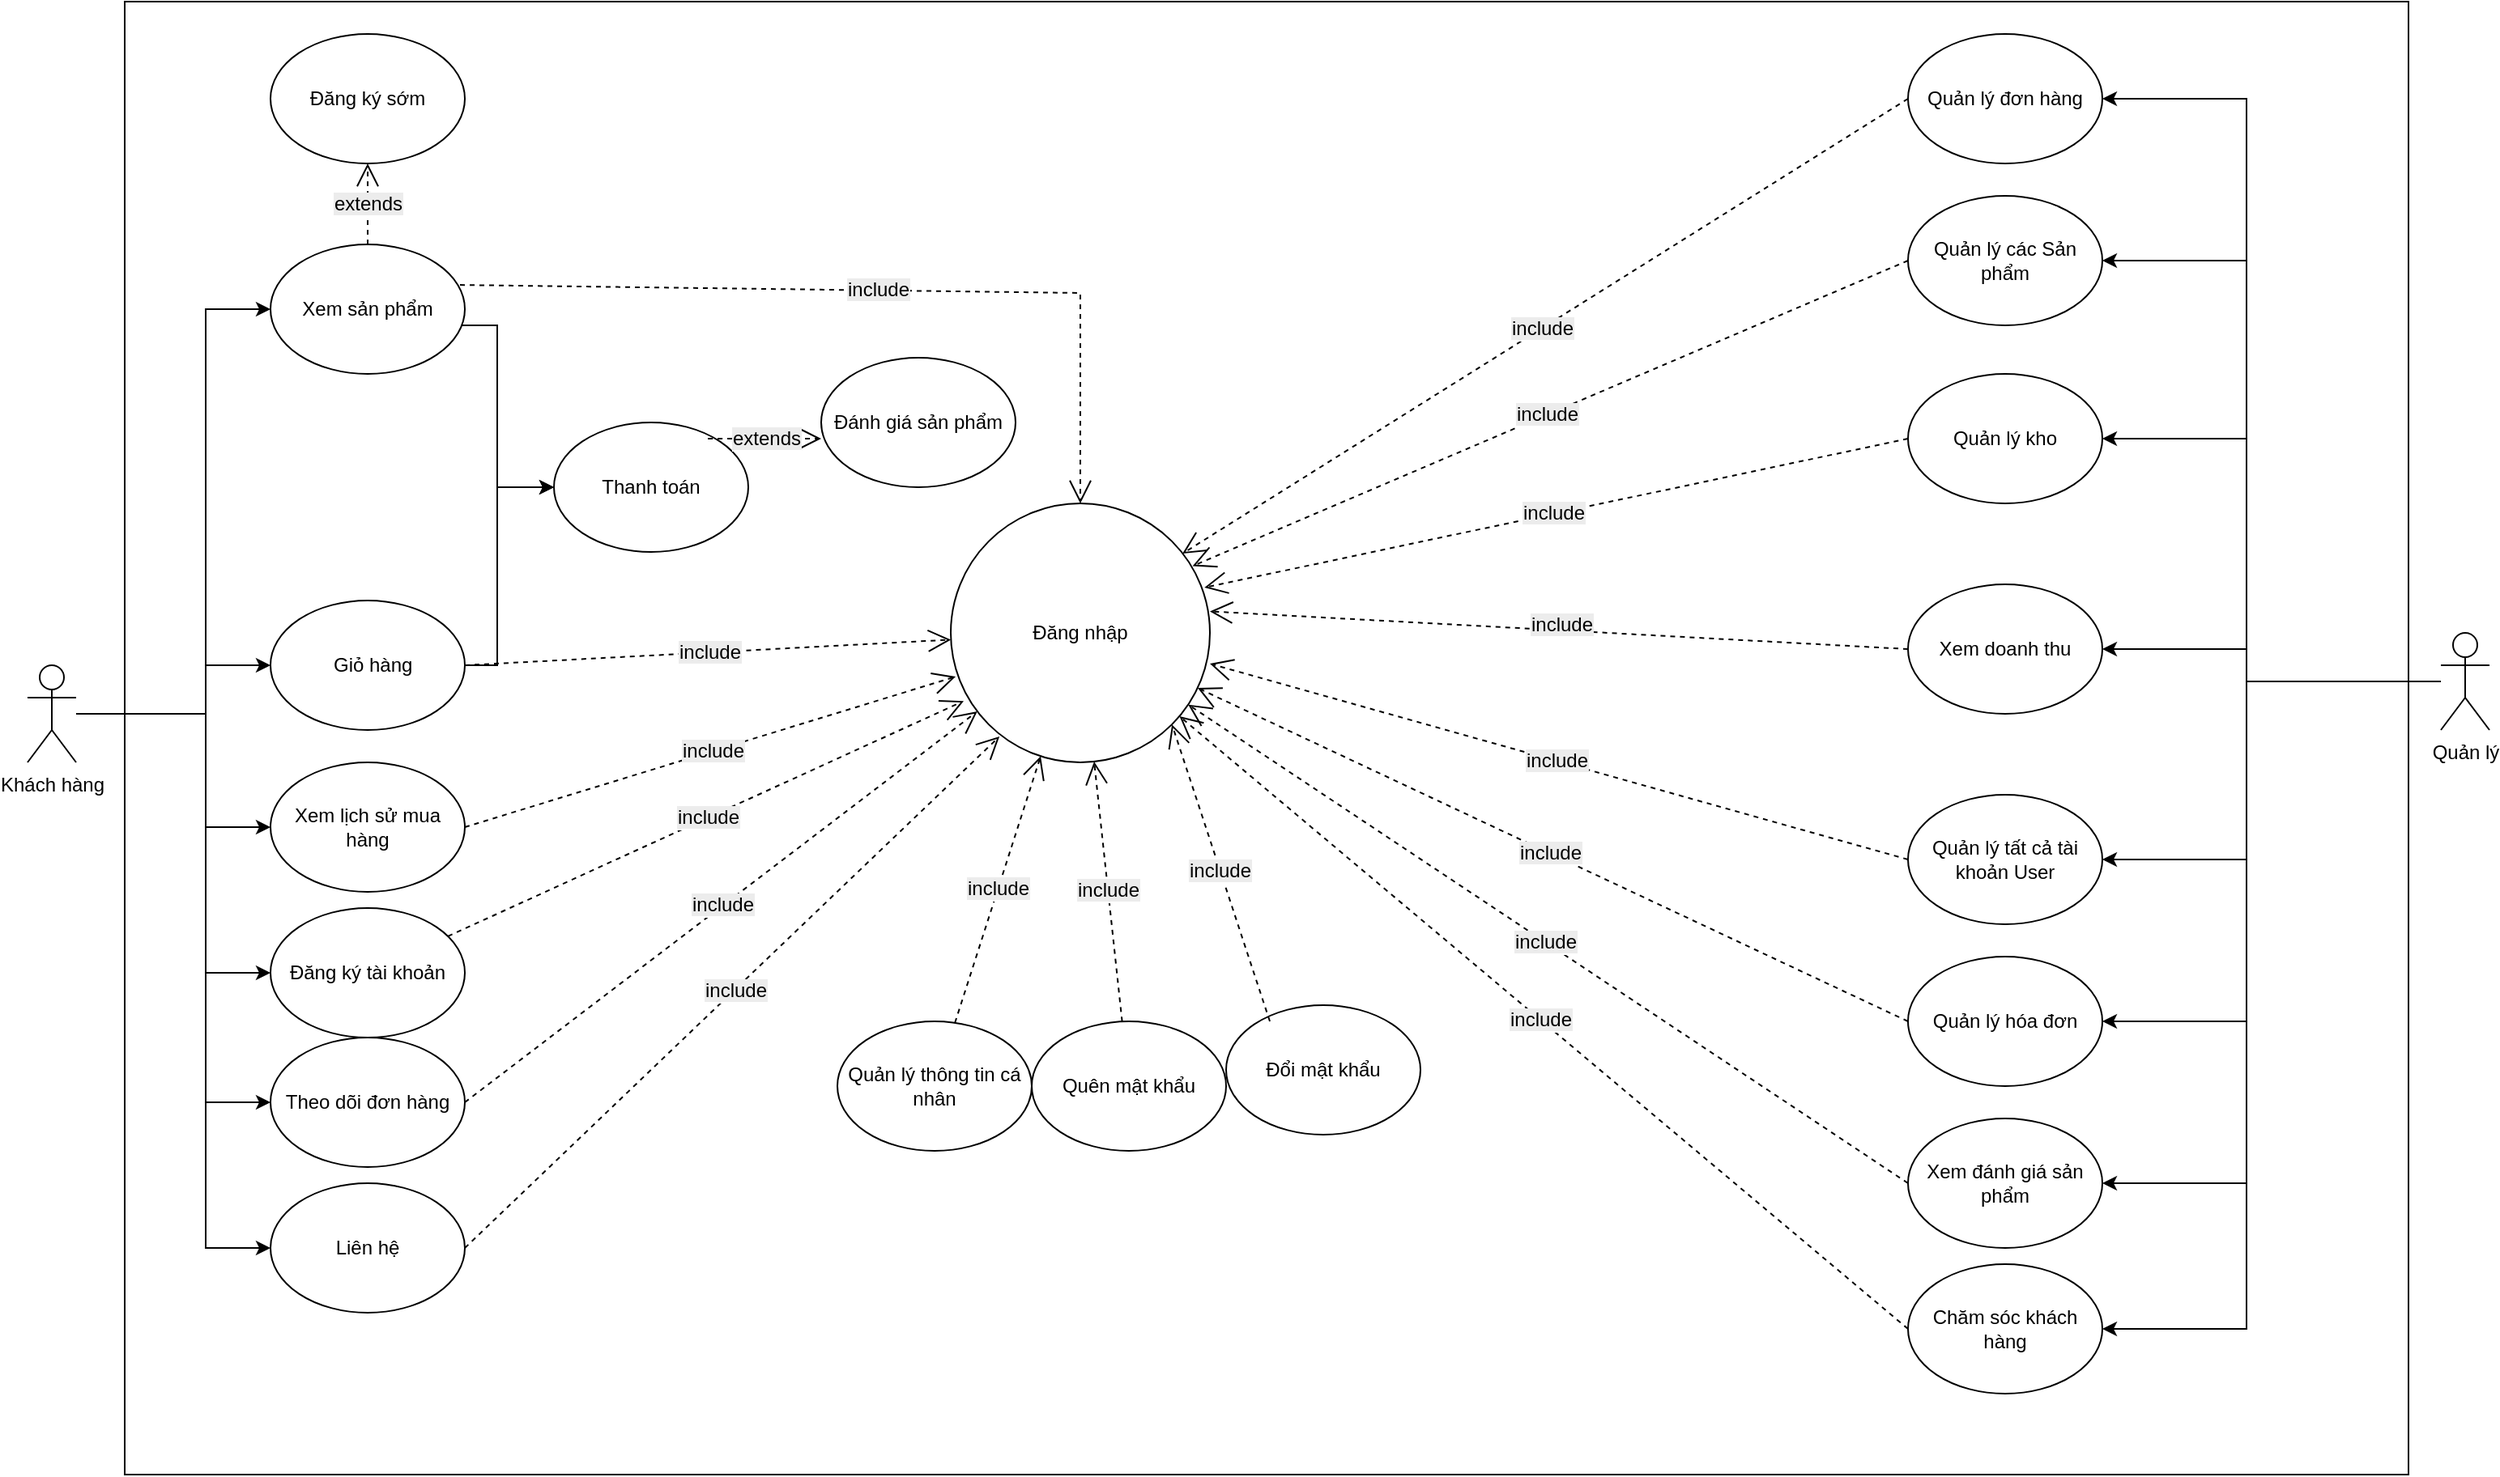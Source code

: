 <mxfile version="27.0.9">
  <diagram name="Trang-1" id="n4mxmj_Tai5NK8vaCUz4">
    <mxGraphModel dx="1665" dy="1043" grid="1" gridSize="10" guides="1" tooltips="1" connect="1" arrows="1" fold="1" page="1" pageScale="1" pageWidth="850" pageHeight="1100" math="0" shadow="0">
      <root>
        <mxCell id="0" />
        <mxCell id="1" parent="0" />
        <mxCell id="BaXD-62pXS1yvLMUFDuG-8" value="" style="rounded=0;whiteSpace=wrap;html=1;" parent="1" vertex="1">
          <mxGeometry x="100" y="90" width="1410" height="910" as="geometry" />
        </mxCell>
        <mxCell id="qpy29FYlr7XTLHQaatxs-31" style="edgeStyle=orthogonalEdgeStyle;rounded=0;orthogonalLoop=1;jettySize=auto;html=1;" parent="1" source="jnAjXJH3F_CCq7e61zvw-2" target="qpy29FYlr7XTLHQaatxs-30" edge="1">
          <mxGeometry relative="1" as="geometry">
            <Array as="points">
              <mxPoint x="150" y="530" />
              <mxPoint x="150" y="600" />
            </Array>
          </mxGeometry>
        </mxCell>
        <mxCell id="qpy29FYlr7XTLHQaatxs-39" style="edgeStyle=orthogonalEdgeStyle;rounded=0;orthogonalLoop=1;jettySize=auto;html=1;entryX=0;entryY=0.5;entryDx=0;entryDy=0;" parent="1" source="jnAjXJH3F_CCq7e61zvw-2" target="qpy29FYlr7XTLHQaatxs-37" edge="1">
          <mxGeometry relative="1" as="geometry">
            <Array as="points">
              <mxPoint x="150" y="530" />
              <mxPoint x="150" y="770" />
            </Array>
          </mxGeometry>
        </mxCell>
        <mxCell id="qO_VpU6n1arh9uTbdJOD-4" style="edgeStyle=orthogonalEdgeStyle;rounded=0;orthogonalLoop=1;jettySize=auto;html=1;entryX=0;entryY=0.5;entryDx=0;entryDy=0;" parent="1" source="jnAjXJH3F_CCq7e61zvw-2" target="qO_VpU6n1arh9uTbdJOD-2" edge="1">
          <mxGeometry relative="1" as="geometry">
            <Array as="points">
              <mxPoint x="150" y="530" />
              <mxPoint x="150" y="280" />
              <mxPoint x="180" y="280" />
            </Array>
          </mxGeometry>
        </mxCell>
        <mxCell id="qO_VpU6n1arh9uTbdJOD-9" style="edgeStyle=orthogonalEdgeStyle;rounded=0;orthogonalLoop=1;jettySize=auto;html=1;entryX=0;entryY=0.5;entryDx=0;entryDy=0;" parent="1" source="jnAjXJH3F_CCq7e61zvw-2" target="jnAjXJH3F_CCq7e61zvw-22" edge="1">
          <mxGeometry relative="1" as="geometry">
            <Array as="points">
              <mxPoint x="150" y="530" />
              <mxPoint x="150" y="500" />
            </Array>
          </mxGeometry>
        </mxCell>
        <mxCell id="BaXD-62pXS1yvLMUFDuG-1" style="edgeStyle=orthogonalEdgeStyle;rounded=0;orthogonalLoop=1;jettySize=auto;html=1;" parent="1" source="jnAjXJH3F_CCq7e61zvw-2" target="qpy29FYlr7XTLHQaatxs-8" edge="1">
          <mxGeometry relative="1" as="geometry">
            <Array as="points">
              <mxPoint x="150" y="530" />
              <mxPoint x="150" y="690" />
            </Array>
          </mxGeometry>
        </mxCell>
        <mxCell id="BaXD-62pXS1yvLMUFDuG-6" style="edgeStyle=orthogonalEdgeStyle;rounded=0;orthogonalLoop=1;jettySize=auto;html=1;entryX=0;entryY=0.5;entryDx=0;entryDy=0;" parent="1" source="jnAjXJH3F_CCq7e61zvw-2" target="BaXD-62pXS1yvLMUFDuG-2" edge="1">
          <mxGeometry relative="1" as="geometry">
            <Array as="points">
              <mxPoint x="150" y="530" />
              <mxPoint x="150" y="860" />
            </Array>
          </mxGeometry>
        </mxCell>
        <mxCell id="jnAjXJH3F_CCq7e61zvw-2" value="Khách hàng&lt;div&gt;&lt;br&gt;&lt;/div&gt;" style="shape=umlActor;verticalLabelPosition=bottom;verticalAlign=top;html=1;outlineConnect=0;" parent="1" vertex="1">
          <mxGeometry x="40" y="500" width="30" height="60" as="geometry" />
        </mxCell>
        <mxCell id="qpy29FYlr7XTLHQaatxs-13" style="edgeStyle=orthogonalEdgeStyle;rounded=0;orthogonalLoop=1;jettySize=auto;html=1;entryX=1;entryY=0.5;entryDx=0;entryDy=0;" parent="1" source="jnAjXJH3F_CCq7e61zvw-3" target="qpy29FYlr7XTLHQaatxs-12" edge="1">
          <mxGeometry relative="1" as="geometry">
            <Array as="points">
              <mxPoint x="1410" y="510" />
              <mxPoint x="1410" y="620" />
            </Array>
          </mxGeometry>
        </mxCell>
        <mxCell id="qpy29FYlr7XTLHQaatxs-22" style="edgeStyle=orthogonalEdgeStyle;rounded=0;orthogonalLoop=1;jettySize=auto;html=1;entryX=1;entryY=0.5;entryDx=0;entryDy=0;" parent="1" source="jnAjXJH3F_CCq7e61zvw-3" target="qpy29FYlr7XTLHQaatxs-20" edge="1">
          <mxGeometry relative="1" as="geometry">
            <Array as="points">
              <mxPoint x="1410" y="510" />
              <mxPoint x="1410" y="250" />
            </Array>
          </mxGeometry>
        </mxCell>
        <mxCell id="Qdt4qbrYpTiPzd6UM6HN-4" style="edgeStyle=orthogonalEdgeStyle;rounded=0;orthogonalLoop=1;jettySize=auto;html=1;entryX=1;entryY=0.5;entryDx=0;entryDy=0;" parent="1" source="jnAjXJH3F_CCq7e61zvw-3" target="Qdt4qbrYpTiPzd6UM6HN-3" edge="1">
          <mxGeometry relative="1" as="geometry">
            <Array as="points">
              <mxPoint x="1410" y="510" />
              <mxPoint x="1410" y="820" />
            </Array>
          </mxGeometry>
        </mxCell>
        <mxCell id="BaXD-62pXS1yvLMUFDuG-4" style="edgeStyle=orthogonalEdgeStyle;rounded=0;orthogonalLoop=1;jettySize=auto;html=1;entryX=1;entryY=0.5;entryDx=0;entryDy=0;" parent="1" source="jnAjXJH3F_CCq7e61zvw-3" target="BaXD-62pXS1yvLMUFDuG-3" edge="1">
          <mxGeometry relative="1" as="geometry">
            <Array as="points">
              <mxPoint x="1410" y="510" />
              <mxPoint x="1410" y="910" />
            </Array>
          </mxGeometry>
        </mxCell>
        <mxCell id="cvERVVkC1yohlOKMtHlB-2" style="edgeStyle=orthogonalEdgeStyle;rounded=0;orthogonalLoop=1;jettySize=auto;html=1;entryX=1;entryY=0.5;entryDx=0;entryDy=0;" edge="1" parent="1" source="jnAjXJH3F_CCq7e61zvw-3" target="cvERVVkC1yohlOKMtHlB-1">
          <mxGeometry relative="1" as="geometry">
            <Array as="points">
              <mxPoint x="1410" y="510" />
              <mxPoint x="1410" y="150" />
            </Array>
          </mxGeometry>
        </mxCell>
        <mxCell id="jnAjXJH3F_CCq7e61zvw-3" value="Quản lý" style="shape=umlActor;verticalLabelPosition=bottom;verticalAlign=top;html=1;outlineConnect=0;" parent="1" vertex="1">
          <mxGeometry x="1530" y="480" width="30" height="60" as="geometry" />
        </mxCell>
        <mxCell id="jnAjXJH3F_CCq7e61zvw-9" value="Đăng nhập" style="ellipse;whiteSpace=wrap;html=1;" parent="1" vertex="1">
          <mxGeometry x="610" y="400" width="160" height="160" as="geometry" />
        </mxCell>
        <mxCell id="jnAjXJH3F_CCq7e61zvw-16" value="Thanh toán" style="ellipse;whiteSpace=wrap;html=1;" parent="1" vertex="1">
          <mxGeometry x="365" y="350" width="120" height="80" as="geometry" />
        </mxCell>
        <mxCell id="jnAjXJH3F_CCq7e61zvw-20" value="Quản lý hóa đơn" style="ellipse;whiteSpace=wrap;html=1;" parent="1" vertex="1">
          <mxGeometry x="1201" y="680" width="120" height="80" as="geometry" />
        </mxCell>
        <mxCell id="jnAjXJH3F_CCq7e61zvw-21" style="edgeStyle=orthogonalEdgeStyle;rounded=0;orthogonalLoop=1;jettySize=auto;html=1;entryX=1;entryY=0.5;entryDx=0;entryDy=0;" parent="1" target="jnAjXJH3F_CCq7e61zvw-20" edge="1">
          <mxGeometry relative="1" as="geometry">
            <mxPoint x="1500" y="510" as="sourcePoint" />
            <mxPoint x="1321" y="790" as="targetPoint" />
            <Array as="points">
              <mxPoint x="1410" y="510" />
              <mxPoint x="1410" y="720" />
            </Array>
          </mxGeometry>
        </mxCell>
        <mxCell id="qO_VpU6n1arh9uTbdJOD-12" style="edgeStyle=orthogonalEdgeStyle;rounded=0;orthogonalLoop=1;jettySize=auto;html=1;entryX=0;entryY=0.5;entryDx=0;entryDy=0;" parent="1" source="jnAjXJH3F_CCq7e61zvw-22" target="jnAjXJH3F_CCq7e61zvw-16" edge="1">
          <mxGeometry relative="1" as="geometry">
            <Array as="points">
              <mxPoint x="330" y="500" />
              <mxPoint x="330" y="390" />
            </Array>
          </mxGeometry>
        </mxCell>
        <mxCell id="jnAjXJH3F_CCq7e61zvw-22" value="&amp;nbsp; Giỏ hàng" style="ellipse;whiteSpace=wrap;html=1;" parent="1" vertex="1">
          <mxGeometry x="190" y="460" width="120" height="80" as="geometry" />
        </mxCell>
        <mxCell id="qpy29FYlr7XTLHQaatxs-2" value="&lt;span style=&quot;font-size: 12px; text-wrap-mode: wrap; background-color: rgb(236, 236, 236);&quot;&gt;include&lt;/span&gt;" style="endArrow=open;endSize=12;dashed=1;html=1;rounded=0;exitX=1;exitY=0.5;exitDx=0;exitDy=0;" parent="1" source="jnAjXJH3F_CCq7e61zvw-22" target="jnAjXJH3F_CCq7e61zvw-9" edge="1">
          <mxGeometry x="0.008" width="160" relative="1" as="geometry">
            <mxPoint x="600" y="610" as="sourcePoint" />
            <mxPoint x="600" y="490" as="targetPoint" />
            <mxPoint as="offset" />
          </mxGeometry>
        </mxCell>
        <mxCell id="qpy29FYlr7XTLHQaatxs-5" value="&lt;span style=&quot;font-size: 12px; text-wrap-mode: wrap; background-color: rgb(236, 236, 236);&quot;&gt;include&lt;/span&gt;" style="endArrow=open;endSize=12;dashed=1;html=1;rounded=0;exitX=0;exitY=0.5;exitDx=0;exitDy=0;" parent="1" source="jnAjXJH3F_CCq7e61zvw-20" target="jnAjXJH3F_CCq7e61zvw-9" edge="1">
          <mxGeometry x="0.008" width="160" relative="1" as="geometry">
            <mxPoint x="529" y="413" as="sourcePoint" />
            <mxPoint x="770" y="460" as="targetPoint" />
            <mxPoint as="offset" />
          </mxGeometry>
        </mxCell>
        <mxCell id="qpy29FYlr7XTLHQaatxs-6" value="Quên mật khẩu" style="ellipse;whiteSpace=wrap;html=1;" parent="1" vertex="1">
          <mxGeometry x="660" y="720" width="120" height="80" as="geometry" />
        </mxCell>
        <mxCell id="qpy29FYlr7XTLHQaatxs-7" value="Đổi mật khẩu" style="ellipse;whiteSpace=wrap;html=1;" parent="1" vertex="1">
          <mxGeometry x="780" y="710" width="120" height="80" as="geometry" />
        </mxCell>
        <mxCell id="qpy29FYlr7XTLHQaatxs-8" value="Đăng ký tài khoản" style="ellipse;whiteSpace=wrap;html=1;" parent="1" vertex="1">
          <mxGeometry x="190" y="650" width="120" height="80" as="geometry" />
        </mxCell>
        <mxCell id="qpy29FYlr7XTLHQaatxs-9" value="&lt;span style=&quot;font-size: 12px; text-wrap-mode: wrap; background-color: rgb(236, 236, 236);&quot;&gt;include&lt;/span&gt;" style="endArrow=open;endSize=12;dashed=1;html=1;rounded=0;entryX=0.05;entryY=0.763;entryDx=0;entryDy=0;entryPerimeter=0;" parent="1" source="qpy29FYlr7XTLHQaatxs-8" target="jnAjXJH3F_CCq7e61zvw-9" edge="1">
          <mxGeometry x="0.008" width="160" relative="1" as="geometry">
            <mxPoint x="799" y="553" as="sourcePoint" />
            <mxPoint x="610" y="400" as="targetPoint" />
            <mxPoint as="offset" />
          </mxGeometry>
        </mxCell>
        <mxCell id="qpy29FYlr7XTLHQaatxs-10" value="&lt;span style=&quot;font-size: 12px; text-wrap-mode: wrap; background-color: rgb(236, 236, 236);&quot;&gt;include&lt;/span&gt;" style="endArrow=open;endSize=12;dashed=1;html=1;rounded=0;exitX=0.225;exitY=0.125;exitDx=0;exitDy=0;exitPerimeter=0;entryX=1;entryY=1;entryDx=0;entryDy=0;" parent="1" source="qpy29FYlr7XTLHQaatxs-7" target="jnAjXJH3F_CCq7e61zvw-9" edge="1">
          <mxGeometry x="0.008" width="160" relative="1" as="geometry">
            <mxPoint x="769" y="553" as="sourcePoint" />
            <mxPoint x="660" y="400" as="targetPoint" />
            <mxPoint as="offset" />
          </mxGeometry>
        </mxCell>
        <mxCell id="qpy29FYlr7XTLHQaatxs-11" value="&lt;span style=&quot;font-size: 12px; text-wrap-mode: wrap; background-color: rgb(236, 236, 236);&quot;&gt;include&lt;/span&gt;" style="endArrow=open;endSize=12;dashed=1;html=1;rounded=0;" parent="1" source="qpy29FYlr7XTLHQaatxs-6" target="jnAjXJH3F_CCq7e61zvw-9" edge="1">
          <mxGeometry x="0.008" width="160" relative="1" as="geometry">
            <mxPoint x="779" y="553" as="sourcePoint" />
            <mxPoint x="670" y="400" as="targetPoint" />
            <mxPoint as="offset" />
          </mxGeometry>
        </mxCell>
        <mxCell id="qpy29FYlr7XTLHQaatxs-12" value="Quản lý tất cả tài khoản User" style="ellipse;whiteSpace=wrap;html=1;" parent="1" vertex="1">
          <mxGeometry x="1201" y="580" width="120" height="80" as="geometry" />
        </mxCell>
        <mxCell id="qpy29FYlr7XTLHQaatxs-14" value="&lt;span style=&quot;font-size: 12px; text-wrap-mode: wrap; background-color: rgb(236, 236, 236);&quot;&gt;include&lt;/span&gt;" style="endArrow=open;endSize=12;dashed=1;html=1;rounded=0;exitX=0;exitY=0.5;exitDx=0;exitDy=0;entryX=1;entryY=0.619;entryDx=0;entryDy=0;entryPerimeter=0;" parent="1" source="qpy29FYlr7XTLHQaatxs-12" target="jnAjXJH3F_CCq7e61zvw-9" edge="1">
          <mxGeometry x="0.008" width="160" relative="1" as="geometry">
            <mxPoint x="500" y="40" as="sourcePoint" />
            <mxPoint x="780" y="450" as="targetPoint" />
            <mxPoint as="offset" />
          </mxGeometry>
        </mxCell>
        <mxCell id="qpy29FYlr7XTLHQaatxs-15" value="Quản lý thông tin cá nhân" style="ellipse;whiteSpace=wrap;html=1;" parent="1" vertex="1">
          <mxGeometry x="540" y="720" width="120" height="80" as="geometry" />
        </mxCell>
        <mxCell id="qpy29FYlr7XTLHQaatxs-16" value="&lt;span style=&quot;font-size: 12px; text-wrap-mode: wrap; background-color: rgb(236, 236, 236);&quot;&gt;include&lt;/span&gt;" style="endArrow=open;endSize=12;dashed=1;html=1;rounded=0;" parent="1" source="qpy29FYlr7XTLHQaatxs-15" target="jnAjXJH3F_CCq7e61zvw-9" edge="1">
          <mxGeometry x="0.008" width="160" relative="1" as="geometry">
            <mxPoint x="120" y="530" as="sourcePoint" />
            <mxPoint x="100" y="797" as="targetPoint" />
            <mxPoint as="offset" />
          </mxGeometry>
        </mxCell>
        <mxCell id="qpy29FYlr7XTLHQaatxs-19" value="&lt;span style=&quot;font-size: 12px; text-wrap-mode: wrap; background-color: rgb(236, 236, 236);&quot;&gt;include&lt;/span&gt;" style="endArrow=open;endSize=12;dashed=1;html=1;rounded=0;exitX=0;exitY=0.5;exitDx=0;exitDy=0;entryX=1;entryY=0.417;entryDx=0;entryDy=0;entryPerimeter=0;" parent="1" source="qpy29FYlr7XTLHQaatxs-17" target="jnAjXJH3F_CCq7e61zvw-9" edge="1">
          <mxGeometry x="-0.005" y="-3" width="160" relative="1" as="geometry">
            <mxPoint x="970" y="230" as="sourcePoint" />
            <mxPoint x="950" y="497" as="targetPoint" />
            <mxPoint as="offset" />
          </mxGeometry>
        </mxCell>
        <mxCell id="qpy29FYlr7XTLHQaatxs-20" value="Quản lý các Sản phẩm" style="ellipse;whiteSpace=wrap;html=1;" parent="1" vertex="1">
          <mxGeometry x="1201" y="210" width="120" height="80" as="geometry" />
        </mxCell>
        <mxCell id="qpy29FYlr7XTLHQaatxs-24" value="&lt;span style=&quot;font-size: 12px; text-wrap-mode: wrap; background-color: rgb(236, 236, 236);&quot;&gt;include&lt;/span&gt;" style="endArrow=open;endSize=12;dashed=1;html=1;rounded=0;entryX=0.933;entryY=0.242;entryDx=0;entryDy=0;entryPerimeter=0;exitX=0;exitY=0.5;exitDx=0;exitDy=0;" parent="1" source="qpy29FYlr7XTLHQaatxs-20" target="jnAjXJH3F_CCq7e61zvw-9" edge="1">
          <mxGeometry x="0.008" width="160" relative="1" as="geometry">
            <mxPoint x="750" y="370" as="sourcePoint" />
            <mxPoint x="730" y="637" as="targetPoint" />
            <mxPoint as="offset" />
          </mxGeometry>
        </mxCell>
        <mxCell id="qpy29FYlr7XTLHQaatxs-26" value="Quản lý kho" style="ellipse;whiteSpace=wrap;html=1;" parent="1" vertex="1">
          <mxGeometry x="1201" y="320" width="120" height="80" as="geometry" />
        </mxCell>
        <mxCell id="qpy29FYlr7XTLHQaatxs-28" value="&lt;span style=&quot;font-size: 12px; text-wrap-mode: wrap; background-color: rgb(236, 236, 236);&quot;&gt;include&lt;/span&gt;" style="endArrow=open;endSize=12;dashed=1;html=1;rounded=0;exitX=0;exitY=0.5;exitDx=0;exitDy=0;entryX=0.979;entryY=0.325;entryDx=0;entryDy=0;entryPerimeter=0;" parent="1" source="qpy29FYlr7XTLHQaatxs-26" target="jnAjXJH3F_CCq7e61zvw-9" edge="1">
          <mxGeometry x="0.008" width="160" relative="1" as="geometry">
            <mxPoint x="1180" y="360" as="sourcePoint" />
            <mxPoint x="1270" y="467" as="targetPoint" />
            <mxPoint as="offset" />
          </mxGeometry>
        </mxCell>
        <mxCell id="qpy29FYlr7XTLHQaatxs-29" style="edgeStyle=orthogonalEdgeStyle;rounded=0;orthogonalLoop=1;jettySize=auto;html=1;entryX=1;entryY=0.5;entryDx=0;entryDy=0;" parent="1" source="jnAjXJH3F_CCq7e61zvw-3" target="qpy29FYlr7XTLHQaatxs-26" edge="1">
          <mxGeometry relative="1" as="geometry">
            <mxPoint x="1320" y="360" as="targetPoint" />
            <Array as="points">
              <mxPoint x="1410" y="510" />
              <mxPoint x="1410" y="360" />
            </Array>
          </mxGeometry>
        </mxCell>
        <mxCell id="qpy29FYlr7XTLHQaatxs-30" value="Xem lịch sử mua hàng" style="ellipse;whiteSpace=wrap;html=1;" parent="1" vertex="1">
          <mxGeometry x="190" y="560" width="120" height="80" as="geometry" />
        </mxCell>
        <mxCell id="qpy29FYlr7XTLHQaatxs-32" value="&lt;span style=&quot;font-size: 12px; text-wrap-mode: wrap; background-color: rgb(236, 236, 236);&quot;&gt;include&lt;/span&gt;" style="endArrow=open;endSize=12;dashed=1;html=1;rounded=0;entryX=0.019;entryY=0.669;entryDx=0;entryDy=0;entryPerimeter=0;exitX=1;exitY=0.5;exitDx=0;exitDy=0;exitPerimeter=0;" parent="1" source="qpy29FYlr7XTLHQaatxs-30" target="jnAjXJH3F_CCq7e61zvw-9" edge="1">
          <mxGeometry x="0.008" width="160" relative="1" as="geometry">
            <mxPoint x="300" y="410" as="sourcePoint" />
            <mxPoint x="463" y="589" as="targetPoint" />
            <mxPoint as="offset" />
          </mxGeometry>
        </mxCell>
        <mxCell id="qpy29FYlr7XTLHQaatxs-33" value="Đánh giá sản phẩm" style="ellipse;whiteSpace=wrap;html=1;" parent="1" vertex="1">
          <mxGeometry x="530" y="310" width="120" height="80" as="geometry" />
        </mxCell>
        <mxCell id="qpy29FYlr7XTLHQaatxs-37" value="Theo dõi đơn hàng" style="ellipse;whiteSpace=wrap;html=1;" parent="1" vertex="1">
          <mxGeometry x="190" y="730" width="120" height="80" as="geometry" />
        </mxCell>
        <mxCell id="qpy29FYlr7XTLHQaatxs-38" value="&lt;span style=&quot;font-size: 12px; text-wrap-mode: wrap; background-color: rgb(236, 236, 236);&quot;&gt;include&lt;/span&gt;" style="endArrow=open;endSize=12;dashed=1;html=1;rounded=0;exitX=1;exitY=0.5;exitDx=0;exitDy=0;" parent="1" source="qpy29FYlr7XTLHQaatxs-37" target="jnAjXJH3F_CCq7e61zvw-9" edge="1">
          <mxGeometry x="0.008" width="160" relative="1" as="geometry">
            <mxPoint x="840" y="1210" as="sourcePoint" />
            <mxPoint x="700" y="990" as="targetPoint" />
            <mxPoint as="offset" />
          </mxGeometry>
        </mxCell>
        <mxCell id="Qdt4qbrYpTiPzd6UM6HN-2" value="" style="edgeStyle=orthogonalEdgeStyle;rounded=0;orthogonalLoop=1;jettySize=auto;html=1;" parent="1" source="jnAjXJH3F_CCq7e61zvw-3" target="qpy29FYlr7XTLHQaatxs-17" edge="1">
          <mxGeometry relative="1" as="geometry">
            <mxPoint x="1510" y="430" as="sourcePoint" />
            <mxPoint x="1300" y="940" as="targetPoint" />
            <Array as="points">
              <mxPoint x="1410" y="510" />
              <mxPoint x="1410" y="490" />
            </Array>
          </mxGeometry>
        </mxCell>
        <mxCell id="qpy29FYlr7XTLHQaatxs-17" value="Xem doanh thu" style="ellipse;whiteSpace=wrap;html=1;" parent="1" vertex="1">
          <mxGeometry x="1201" y="450" width="120" height="80" as="geometry" />
        </mxCell>
        <mxCell id="Qdt4qbrYpTiPzd6UM6HN-3" value="Xem đánh giá sản phẩm" style="ellipse;whiteSpace=wrap;html=1;" parent="1" vertex="1">
          <mxGeometry x="1201" y="780" width="120" height="80" as="geometry" />
        </mxCell>
        <mxCell id="qO_VpU6n1arh9uTbdJOD-11" style="edgeStyle=orthogonalEdgeStyle;rounded=0;orthogonalLoop=1;jettySize=auto;html=1;entryX=0;entryY=0.5;entryDx=0;entryDy=0;" parent="1" source="qO_VpU6n1arh9uTbdJOD-2" target="jnAjXJH3F_CCq7e61zvw-16" edge="1">
          <mxGeometry relative="1" as="geometry">
            <mxPoint x="420" y="310" as="targetPoint" />
            <Array as="points">
              <mxPoint x="330" y="290" />
              <mxPoint x="330" y="390" />
            </Array>
          </mxGeometry>
        </mxCell>
        <mxCell id="qO_VpU6n1arh9uTbdJOD-2" value="Xem sản phẩm" style="ellipse;whiteSpace=wrap;html=1;" parent="1" vertex="1">
          <mxGeometry x="190" y="240" width="120" height="80" as="geometry" />
        </mxCell>
        <mxCell id="qO_VpU6n1arh9uTbdJOD-5" value="&lt;span style=&quot;font-size: 12px; text-wrap-mode: wrap; background-color: rgb(236, 236, 236);&quot;&gt;extends&lt;/span&gt;" style="endArrow=open;endSize=12;dashed=1;html=1;rounded=0;entryX=0;entryY=0.625;entryDx=0;entryDy=0;entryPerimeter=0;exitX=0.792;exitY=0.125;exitDx=0;exitDy=0;exitPerimeter=0;" parent="1" source="jnAjXJH3F_CCq7e61zvw-16" target="qpy29FYlr7XTLHQaatxs-33" edge="1">
          <mxGeometry x="0.008" width="160" relative="1" as="geometry">
            <mxPoint x="520" y="320" as="sourcePoint" />
            <mxPoint x="364" y="380" as="targetPoint" />
            <mxPoint as="offset" />
          </mxGeometry>
        </mxCell>
        <mxCell id="qO_VpU6n1arh9uTbdJOD-6" value="&lt;span style=&quot;font-size: 12px; text-wrap-mode: wrap; background-color: rgb(236, 236, 236);&quot;&gt;include&lt;/span&gt;" style="endArrow=open;endSize=12;dashed=1;html=1;rounded=0;exitX=0.975;exitY=0.313;exitDx=0;exitDy=0;exitPerimeter=0;" parent="1" source="qO_VpU6n1arh9uTbdJOD-2" target="jnAjXJH3F_CCq7e61zvw-9" edge="1">
          <mxGeometry x="0.008" width="160" relative="1" as="geometry">
            <mxPoint x="380.0" y="57.04" as="sourcePoint" />
            <mxPoint x="746.12" y="350" as="targetPoint" />
            <mxPoint as="offset" />
            <Array as="points">
              <mxPoint x="690" y="270" />
            </Array>
          </mxGeometry>
        </mxCell>
        <mxCell id="qO_VpU6n1arh9uTbdJOD-13" value="&lt;span style=&quot;font-size: 12px; text-wrap-mode: wrap; background-color: rgb(236, 236, 236);&quot;&gt;include&lt;/span&gt;" style="endArrow=open;endSize=12;dashed=1;html=1;rounded=0;exitX=0;exitY=0.5;exitDx=0;exitDy=0;" parent="1" source="Qdt4qbrYpTiPzd6UM6HN-3" target="jnAjXJH3F_CCq7e61zvw-9" edge="1">
          <mxGeometry x="0.008" width="160" relative="1" as="geometry">
            <mxPoint x="1539" y="1106" as="sourcePoint" />
            <mxPoint x="1100" y="900" as="targetPoint" />
            <mxPoint as="offset" />
          </mxGeometry>
        </mxCell>
        <mxCell id="qO_VpU6n1arh9uTbdJOD-17" value="Đăng ký sớm" style="ellipse;whiteSpace=wrap;html=1;" parent="1" vertex="1">
          <mxGeometry x="190" y="110" width="120" height="80" as="geometry" />
        </mxCell>
        <mxCell id="qO_VpU6n1arh9uTbdJOD-18" value="&lt;span style=&quot;font-size: 12px; text-wrap-mode: wrap; background-color: rgb(236, 236, 236);&quot;&gt;extends&lt;/span&gt;" style="endArrow=open;endSize=12;dashed=1;html=1;rounded=0;entryX=0.5;entryY=1;entryDx=0;entryDy=0;" parent="1" source="qO_VpU6n1arh9uTbdJOD-2" target="qO_VpU6n1arh9uTbdJOD-17" edge="1">
          <mxGeometry x="0.008" width="160" relative="1" as="geometry">
            <mxPoint x="190" y="230" as="sourcePoint" />
            <mxPoint x="245" y="160" as="targetPoint" />
            <mxPoint as="offset" />
          </mxGeometry>
        </mxCell>
        <mxCell id="BaXD-62pXS1yvLMUFDuG-2" value="Liên hệ" style="ellipse;whiteSpace=wrap;html=1;" parent="1" vertex="1">
          <mxGeometry x="190" y="820" width="120" height="80" as="geometry" />
        </mxCell>
        <mxCell id="BaXD-62pXS1yvLMUFDuG-3" value="Chăm sóc khách hàng" style="ellipse;whiteSpace=wrap;html=1;" parent="1" vertex="1">
          <mxGeometry x="1201" y="870" width="120" height="80" as="geometry" />
        </mxCell>
        <mxCell id="BaXD-62pXS1yvLMUFDuG-5" value="&lt;span style=&quot;font-size: 12px; text-wrap-mode: wrap; background-color: rgb(236, 236, 236);&quot;&gt;include&lt;/span&gt;" style="endArrow=open;endSize=12;dashed=1;html=1;rounded=0;exitX=0;exitY=0.5;exitDx=0;exitDy=0;" parent="1" source="BaXD-62pXS1yvLMUFDuG-3" target="jnAjXJH3F_CCq7e61zvw-9" edge="1">
          <mxGeometry x="0.008" width="160" relative="1" as="geometry">
            <mxPoint x="1474" y="1106" as="sourcePoint" />
            <mxPoint x="1030" y="810" as="targetPoint" />
            <mxPoint as="offset" />
          </mxGeometry>
        </mxCell>
        <mxCell id="BaXD-62pXS1yvLMUFDuG-7" value="&lt;span style=&quot;font-size: 12px; text-wrap-mode: wrap; background-color: rgb(236, 236, 236);&quot;&gt;include&lt;/span&gt;" style="endArrow=open;endSize=12;dashed=1;html=1;rounded=0;exitX=1;exitY=0.5;exitDx=0;exitDy=0;entryX=0.188;entryY=0.9;entryDx=0;entryDy=0;entryPerimeter=0;" parent="1" source="BaXD-62pXS1yvLMUFDuG-2" target="jnAjXJH3F_CCq7e61zvw-9" edge="1">
          <mxGeometry x="0.008" width="160" relative="1" as="geometry">
            <mxPoint x="410" y="1161" as="sourcePoint" />
            <mxPoint x="726" y="920" as="targetPoint" />
            <mxPoint as="offset" />
          </mxGeometry>
        </mxCell>
        <mxCell id="cvERVVkC1yohlOKMtHlB-1" value="Quản lý đơn hàng" style="ellipse;whiteSpace=wrap;html=1;" vertex="1" parent="1">
          <mxGeometry x="1201" y="110" width="120" height="80" as="geometry" />
        </mxCell>
        <mxCell id="cvERVVkC1yohlOKMtHlB-3" value="&lt;span style=&quot;font-size: 12px; text-wrap-mode: wrap; background-color: rgb(236, 236, 236);&quot;&gt;include&lt;/span&gt;" style="endArrow=open;endSize=12;dashed=1;html=1;rounded=0;entryX=0.894;entryY=0.194;entryDx=0;entryDy=0;entryPerimeter=0;exitX=0;exitY=0.5;exitDx=0;exitDy=0;" edge="1" parent="1" source="cvERVVkC1yohlOKMtHlB-1" target="jnAjXJH3F_CCq7e61zvw-9">
          <mxGeometry x="0.008" width="160" relative="1" as="geometry">
            <mxPoint x="1412" y="240" as="sourcePoint" />
            <mxPoint x="970" y="429" as="targetPoint" />
            <mxPoint as="offset" />
          </mxGeometry>
        </mxCell>
      </root>
    </mxGraphModel>
  </diagram>
</mxfile>

